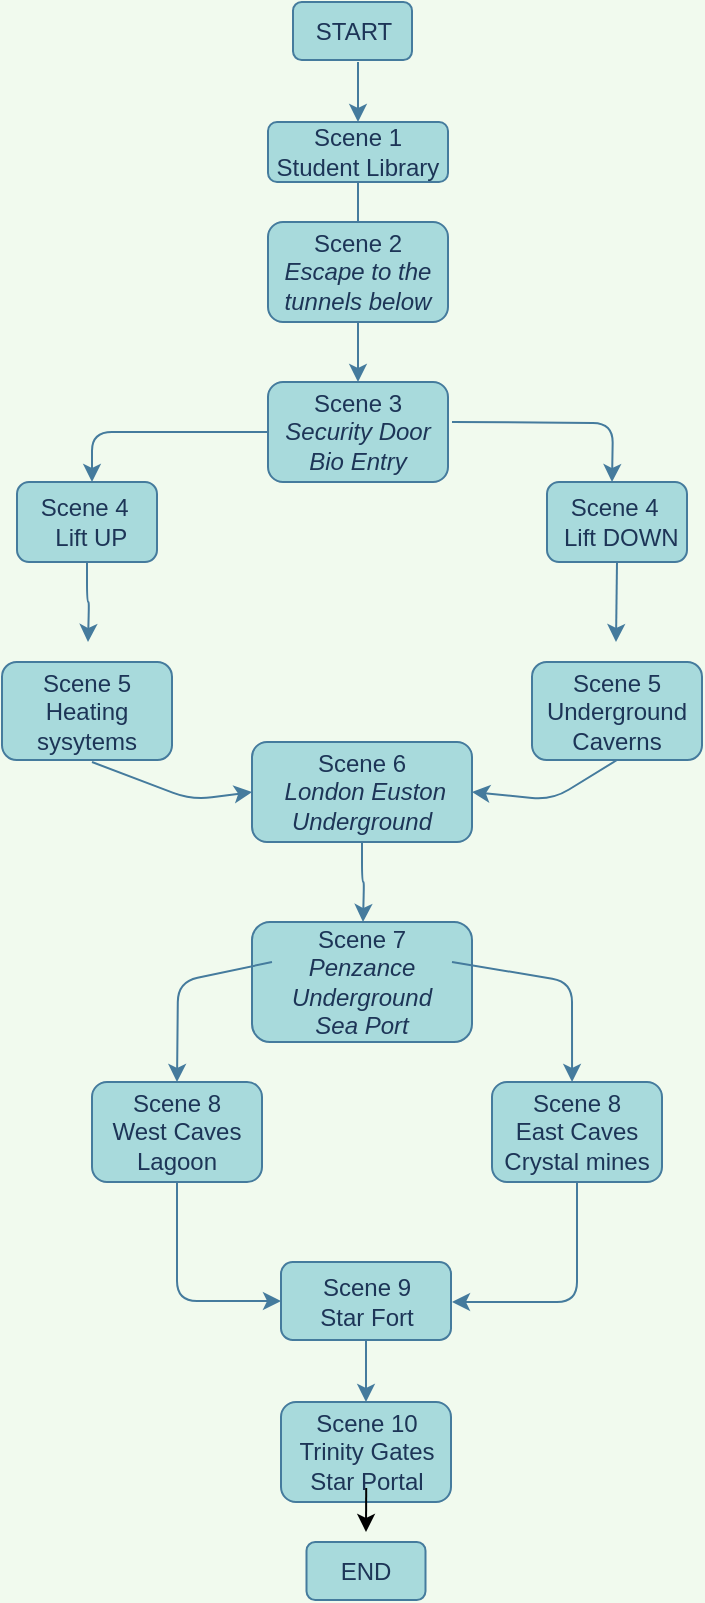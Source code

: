 <mxfile version="15.5.9" type="github">
  <diagram id="cXGQUIpQxS_fL44lwIFH" name="Page-1">
    <mxGraphModel dx="1185" dy="670" grid="1" gridSize="10" guides="1" tooltips="1" connect="1" arrows="1" fold="1" page="1" pageScale="1" pageWidth="850" pageHeight="1100" background="#F1FAEE" math="0" shadow="0">
      <root>
        <mxCell id="0" />
        <mxCell id="1" parent="0" />
        <mxCell id="5xCC1GNIO-IaGWrvfCco-57" style="edgeStyle=orthogonalEdgeStyle;curved=0;rounded=1;sketch=0;orthogonalLoop=1;jettySize=auto;html=1;fontColor=#1D3557;strokeColor=#457B9D;fillColor=#A8DADC;" parent="1" edge="1">
          <mxGeometry relative="1" as="geometry">
            <mxPoint x="540" y="260" as="targetPoint" />
            <mxPoint x="460" y="230" as="sourcePoint" />
          </mxGeometry>
        </mxCell>
        <mxCell id="5xCC1GNIO-IaGWrvfCco-59" style="edgeStyle=orthogonalEdgeStyle;curved=0;rounded=1;sketch=0;orthogonalLoop=1;jettySize=auto;html=1;fontColor=#1D3557;strokeColor=#457B9D;fillColor=#A8DADC;" parent="1" source="nOvAloDPaUvF_4_PYu3U-1" edge="1">
          <mxGeometry relative="1" as="geometry">
            <mxPoint x="280" y="260" as="targetPoint" />
            <Array as="points">
              <mxPoint x="280" y="235" />
            </Array>
          </mxGeometry>
        </mxCell>
        <mxCell id="nOvAloDPaUvF_4_PYu3U-1" value="Scene 3 &lt;br&gt;&lt;i&gt;Security Door&lt;br&gt;Bio Entry&lt;/i&gt;" style="whiteSpace=wrap;html=1;fillColor=#A8DADC;strokeColor=#457B9D;fontColor=#1D3557;rounded=1;" parent="1" vertex="1">
          <mxGeometry x="368" y="210" width="90" height="50" as="geometry" />
        </mxCell>
        <mxCell id="nOvAloDPaUvF_4_PYu3U-3" value="Scene 5 Underground&lt;br&gt;Caverns" style="whiteSpace=wrap;html=1;fillColor=#A8DADC;strokeColor=#457B9D;fontColor=#1D3557;rounded=1;" parent="1" vertex="1">
          <mxGeometry x="500" y="350" width="85" height="49" as="geometry" />
        </mxCell>
        <mxCell id="5xCC1GNIO-IaGWrvfCco-33" value="Scene 1&lt;br&gt;Student Library" style="whiteSpace=wrap;html=1;fillColor=#A8DADC;strokeColor=#457B9D;fontColor=#1D3557;rounded=1;" parent="1" vertex="1">
          <mxGeometry x="368" y="80" width="90" height="30" as="geometry" />
        </mxCell>
        <mxCell id="5xCC1GNIO-IaGWrvfCco-69" value="" style="edgeStyle=orthogonalEdgeStyle;curved=0;rounded=1;sketch=0;orthogonalLoop=1;jettySize=auto;html=1;fontColor=#1D3557;strokeColor=#457B9D;fillColor=#A8DADC;exitX=0.5;exitY=1;exitDx=0;exitDy=0;" parent="1" source="5xCC1GNIO-IaGWrvfCco-33" target="nOvAloDPaUvF_4_PYu3U-1" edge="1">
          <mxGeometry relative="1" as="geometry" />
        </mxCell>
        <mxCell id="5xCC1GNIO-IaGWrvfCco-42" value="Scene 2&lt;br&gt;&lt;i&gt;Escape to the tunnels below&lt;/i&gt;" style="whiteSpace=wrap;html=1;fillColor=#A8DADC;strokeColor=#457B9D;fontColor=#1D3557;rounded=1;" parent="1" vertex="1">
          <mxGeometry x="368" y="130" width="90" height="50" as="geometry" />
        </mxCell>
        <mxCell id="5xCC1GNIO-IaGWrvfCco-63" value="" style="edgeStyle=orthogonalEdgeStyle;curved=0;rounded=1;sketch=0;orthogonalLoop=1;jettySize=auto;html=1;fontColor=#1D3557;strokeColor=#457B9D;fillColor=#A8DADC;" parent="1" source="5xCC1GNIO-IaGWrvfCco-49" edge="1">
          <mxGeometry relative="1" as="geometry">
            <mxPoint x="278" y="340" as="targetPoint" />
          </mxGeometry>
        </mxCell>
        <mxCell id="5xCC1GNIO-IaGWrvfCco-49" value="Scene 4&amp;nbsp; &amp;nbsp;Lift UP" style="whiteSpace=wrap;html=1;fillColor=#A8DADC;strokeColor=#457B9D;fontColor=#1D3557;rounded=1;" parent="1" vertex="1">
          <mxGeometry x="242.5" y="260" width="70" height="40" as="geometry" />
        </mxCell>
        <mxCell id="5xCC1GNIO-IaGWrvfCco-47" value="Scene 4&amp;nbsp; &amp;nbsp;Lift DOWN" style="whiteSpace=wrap;html=1;fillColor=#A8DADC;strokeColor=#457B9D;fontColor=#1D3557;rounded=1;" parent="1" vertex="1">
          <mxGeometry x="507.5" y="260" width="70" height="40" as="geometry" />
        </mxCell>
        <mxCell id="5xCC1GNIO-IaGWrvfCco-84" style="edgeStyle=orthogonalEdgeStyle;curved=0;rounded=1;sketch=0;orthogonalLoop=1;jettySize=auto;html=1;fontColor=#1D3557;strokeColor=#457B9D;fillColor=#A8DADC;" parent="1" source="5xCC1GNIO-IaGWrvfCco-67" edge="1">
          <mxGeometry relative="1" as="geometry">
            <mxPoint x="415.5" y="480" as="targetPoint" />
          </mxGeometry>
        </mxCell>
        <mxCell id="5xCC1GNIO-IaGWrvfCco-78" value="" style="edgeStyle=orthogonalEdgeStyle;curved=0;rounded=1;sketch=0;orthogonalLoop=1;jettySize=auto;html=1;fontColor=#1D3557;strokeColor=#457B9D;fillColor=#A8DADC;exitX=0.5;exitY=1;exitDx=0;exitDy=0;" parent="1" source="5xCC1GNIO-IaGWrvfCco-47" edge="1">
          <mxGeometry relative="1" as="geometry">
            <mxPoint x="542" y="310" as="sourcePoint" />
            <mxPoint x="542" y="340" as="targetPoint" />
          </mxGeometry>
        </mxCell>
        <mxCell id="5xCC1GNIO-IaGWrvfCco-67" value="&amp;nbsp; &amp;nbsp; &amp;nbsp; &amp;nbsp;Scene 6&amp;nbsp; &amp;nbsp; &amp;nbsp; &amp;nbsp; &amp;nbsp;&lt;i&gt;London&amp;nbsp;Euston Underground&lt;/i&gt;" style="whiteSpace=wrap;html=1;fillColor=#A8DADC;strokeColor=#457B9D;fontColor=#1D3557;rounded=1;" parent="1" vertex="1">
          <mxGeometry x="360" y="390" width="110" height="50" as="geometry" />
        </mxCell>
        <mxCell id="5xCC1GNIO-IaGWrvfCco-79" value="Scene 5 Heating sysytems" style="whiteSpace=wrap;html=1;fillColor=#A8DADC;strokeColor=#457B9D;fontColor=#1D3557;rounded=1;" parent="1" vertex="1">
          <mxGeometry x="235" y="350" width="85" height="49" as="geometry" />
        </mxCell>
        <mxCell id="5xCC1GNIO-IaGWrvfCco-81" value="" style="endArrow=classic;html=1;rounded=1;sketch=0;fontColor=#1D3557;strokeColor=#457B9D;fillColor=#A8DADC;curved=0;entryX=1;entryY=0.5;entryDx=0;entryDy=0;exitX=0.5;exitY=1;exitDx=0;exitDy=0;" parent="1" source="nOvAloDPaUvF_4_PYu3U-3" target="5xCC1GNIO-IaGWrvfCco-67" edge="1">
          <mxGeometry width="50" height="50" relative="1" as="geometry">
            <mxPoint x="460" y="470" as="sourcePoint" />
            <mxPoint x="510" y="420" as="targetPoint" />
            <Array as="points">
              <mxPoint x="510" y="419" />
            </Array>
          </mxGeometry>
        </mxCell>
        <mxCell id="5xCC1GNIO-IaGWrvfCco-82" value="" style="endArrow=classic;html=1;rounded=1;sketch=0;fontColor=#1D3557;strokeColor=#457B9D;fillColor=#A8DADC;curved=0;entryX=0;entryY=0.5;entryDx=0;entryDy=0;" parent="1" target="5xCC1GNIO-IaGWrvfCco-67" edge="1">
          <mxGeometry width="50" height="50" relative="1" as="geometry">
            <mxPoint x="280" y="400" as="sourcePoint" />
            <mxPoint x="510" y="420" as="targetPoint" />
            <Array as="points">
              <mxPoint x="330" y="419" />
            </Array>
          </mxGeometry>
        </mxCell>
        <mxCell id="5xCC1GNIO-IaGWrvfCco-100" style="edgeStyle=orthogonalEdgeStyle;curved=0;rounded=1;sketch=0;orthogonalLoop=1;jettySize=auto;html=1;fontColor=#1D3557;strokeColor=#457B9D;fillColor=#A8DADC;" parent="1" source="5xCC1GNIO-IaGWrvfCco-86" edge="1">
          <mxGeometry relative="1" as="geometry">
            <mxPoint x="460" y="670" as="targetPoint" />
            <Array as="points">
              <mxPoint x="523" y="670" />
            </Array>
          </mxGeometry>
        </mxCell>
        <mxCell id="5xCC1GNIO-IaGWrvfCco-86" value="Scene 8&lt;br&gt;East Caves&lt;br&gt;Crystal mines" style="whiteSpace=wrap;html=1;fillColor=#A8DADC;strokeColor=#457B9D;fontColor=#1D3557;rounded=1;" parent="1" vertex="1">
          <mxGeometry x="480" y="560" width="85" height="50" as="geometry" />
        </mxCell>
        <mxCell id="5xCC1GNIO-IaGWrvfCco-97" style="edgeStyle=orthogonalEdgeStyle;curved=0;rounded=1;sketch=0;orthogonalLoop=1;jettySize=auto;html=1;exitX=0.5;exitY=1;exitDx=0;exitDy=0;entryX=0;entryY=0.5;entryDx=0;entryDy=0;fontColor=#1D3557;strokeColor=#457B9D;fillColor=#A8DADC;" parent="1" source="5xCC1GNIO-IaGWrvfCco-87" target="5xCC1GNIO-IaGWrvfCco-95" edge="1">
          <mxGeometry relative="1" as="geometry" />
        </mxCell>
        <mxCell id="5xCC1GNIO-IaGWrvfCco-87" value="Scene 8&lt;br&gt;West Caves&lt;br&gt;Lagoon" style="whiteSpace=wrap;html=1;fillColor=#A8DADC;strokeColor=#457B9D;fontColor=#1D3557;rounded=1;" parent="1" vertex="1">
          <mxGeometry x="280" y="560" width="85" height="50" as="geometry" />
        </mxCell>
        <mxCell id="5xCC1GNIO-IaGWrvfCco-85" value="Scene 7&lt;br&gt;&lt;i&gt;Penzance Underground&lt;br&gt;Sea Port&lt;/i&gt;" style="whiteSpace=wrap;html=1;fillColor=#A8DADC;strokeColor=#457B9D;fontColor=#1D3557;rounded=1;" parent="1" vertex="1">
          <mxGeometry x="360" y="480" width="110" height="60" as="geometry" />
        </mxCell>
        <mxCell id="5xCC1GNIO-IaGWrvfCco-89" value="" style="endArrow=classic;html=1;rounded=1;sketch=0;fontColor=#1D3557;strokeColor=#457B9D;fillColor=#A8DADC;curved=0;entryX=0.5;entryY=0;entryDx=0;entryDy=0;" parent="1" target="5xCC1GNIO-IaGWrvfCco-87" edge="1">
          <mxGeometry width="50" height="50" relative="1" as="geometry">
            <mxPoint x="370" y="500" as="sourcePoint" />
            <mxPoint x="510" y="440" as="targetPoint" />
            <Array as="points">
              <mxPoint x="323" y="510" />
            </Array>
          </mxGeometry>
        </mxCell>
        <mxCell id="5xCC1GNIO-IaGWrvfCco-94" value="" style="endArrow=classic;html=1;rounded=1;sketch=0;fontColor=#1D3557;strokeColor=#457B9D;fillColor=#A8DADC;curved=0;entryX=0.471;entryY=0;entryDx=0;entryDy=0;entryPerimeter=0;" parent="1" target="5xCC1GNIO-IaGWrvfCco-86" edge="1">
          <mxGeometry width="50" height="50" relative="1" as="geometry">
            <mxPoint x="460" y="500" as="sourcePoint" />
            <mxPoint x="510" y="440" as="targetPoint" />
            <Array as="points">
              <mxPoint x="520" y="510" />
            </Array>
          </mxGeometry>
        </mxCell>
        <mxCell id="5xCC1GNIO-IaGWrvfCco-95" value="Scene 9&lt;br&gt;Star Fort" style="whiteSpace=wrap;html=1;fillColor=#A8DADC;strokeColor=#457B9D;fontColor=#1D3557;rounded=1;" parent="1" vertex="1">
          <mxGeometry x="374.5" y="650" width="85" height="39" as="geometry" />
        </mxCell>
        <mxCell id="5xCC1GNIO-IaGWrvfCco-99" value="" style="endArrow=classic;html=1;rounded=1;sketch=0;fontColor=#1D3557;strokeColor=#457B9D;fillColor=#A8DADC;curved=0;entryX=0.5;entryY=0;entryDx=0;entryDy=0;exitX=0.5;exitY=1;exitDx=0;exitDy=0;" parent="1" source="5xCC1GNIO-IaGWrvfCco-95" target="5xCC1GNIO-IaGWrvfCco-101" edge="1">
          <mxGeometry width="50" height="50" relative="1" as="geometry">
            <mxPoint x="460" y="490" as="sourcePoint" />
            <mxPoint x="510" y="440" as="targetPoint" />
          </mxGeometry>
        </mxCell>
        <mxCell id="5xCC1GNIO-IaGWrvfCco-101" value="Scene 10&lt;br&gt;Trinity Gates&lt;br&gt;Star Portal" style="whiteSpace=wrap;html=1;fillColor=#A8DADC;strokeColor=#457B9D;fontColor=#1D3557;rounded=1;" parent="1" vertex="1">
          <mxGeometry x="374.5" y="720" width="85" height="50" as="geometry" />
        </mxCell>
        <mxCell id="5xCC1GNIO-IaGWrvfCco-102" value="START" style="whiteSpace=wrap;html=1;fillColor=#A8DADC;strokeColor=#457B9D;fontColor=#1D3557;rounded=1;" parent="1" vertex="1">
          <mxGeometry x="380.5" y="20" width="59.5" height="29" as="geometry" />
        </mxCell>
        <mxCell id="5xCC1GNIO-IaGWrvfCco-103" value="" style="endArrow=classic;html=1;rounded=1;sketch=0;fontColor=#1D3557;strokeColor=#457B9D;fillColor=#A8DADC;curved=0;entryX=0.5;entryY=0;entryDx=0;entryDy=0;" parent="1" target="5xCC1GNIO-IaGWrvfCco-33" edge="1">
          <mxGeometry width="50" height="50" relative="1" as="geometry">
            <mxPoint x="413" y="50" as="sourcePoint" />
            <mxPoint x="510" y="40" as="targetPoint" />
          </mxGeometry>
        </mxCell>
        <mxCell id="0-ht7yui7lBvPjN0zQyr-5" style="edgeStyle=orthogonalEdgeStyle;rounded=0;orthogonalLoop=1;jettySize=auto;html=1;" edge="1" parent="1">
          <mxGeometry relative="1" as="geometry">
            <mxPoint x="417" y="785" as="targetPoint" />
            <mxPoint x="417.1" y="763" as="sourcePoint" />
          </mxGeometry>
        </mxCell>
        <mxCell id="0-ht7yui7lBvPjN0zQyr-3" value="END" style="whiteSpace=wrap;html=1;fillColor=#A8DADC;strokeColor=#457B9D;fontColor=#1D3557;rounded=1;" vertex="1" parent="1">
          <mxGeometry x="387.25" y="790" width="59.5" height="29" as="geometry" />
        </mxCell>
      </root>
    </mxGraphModel>
  </diagram>
</mxfile>
